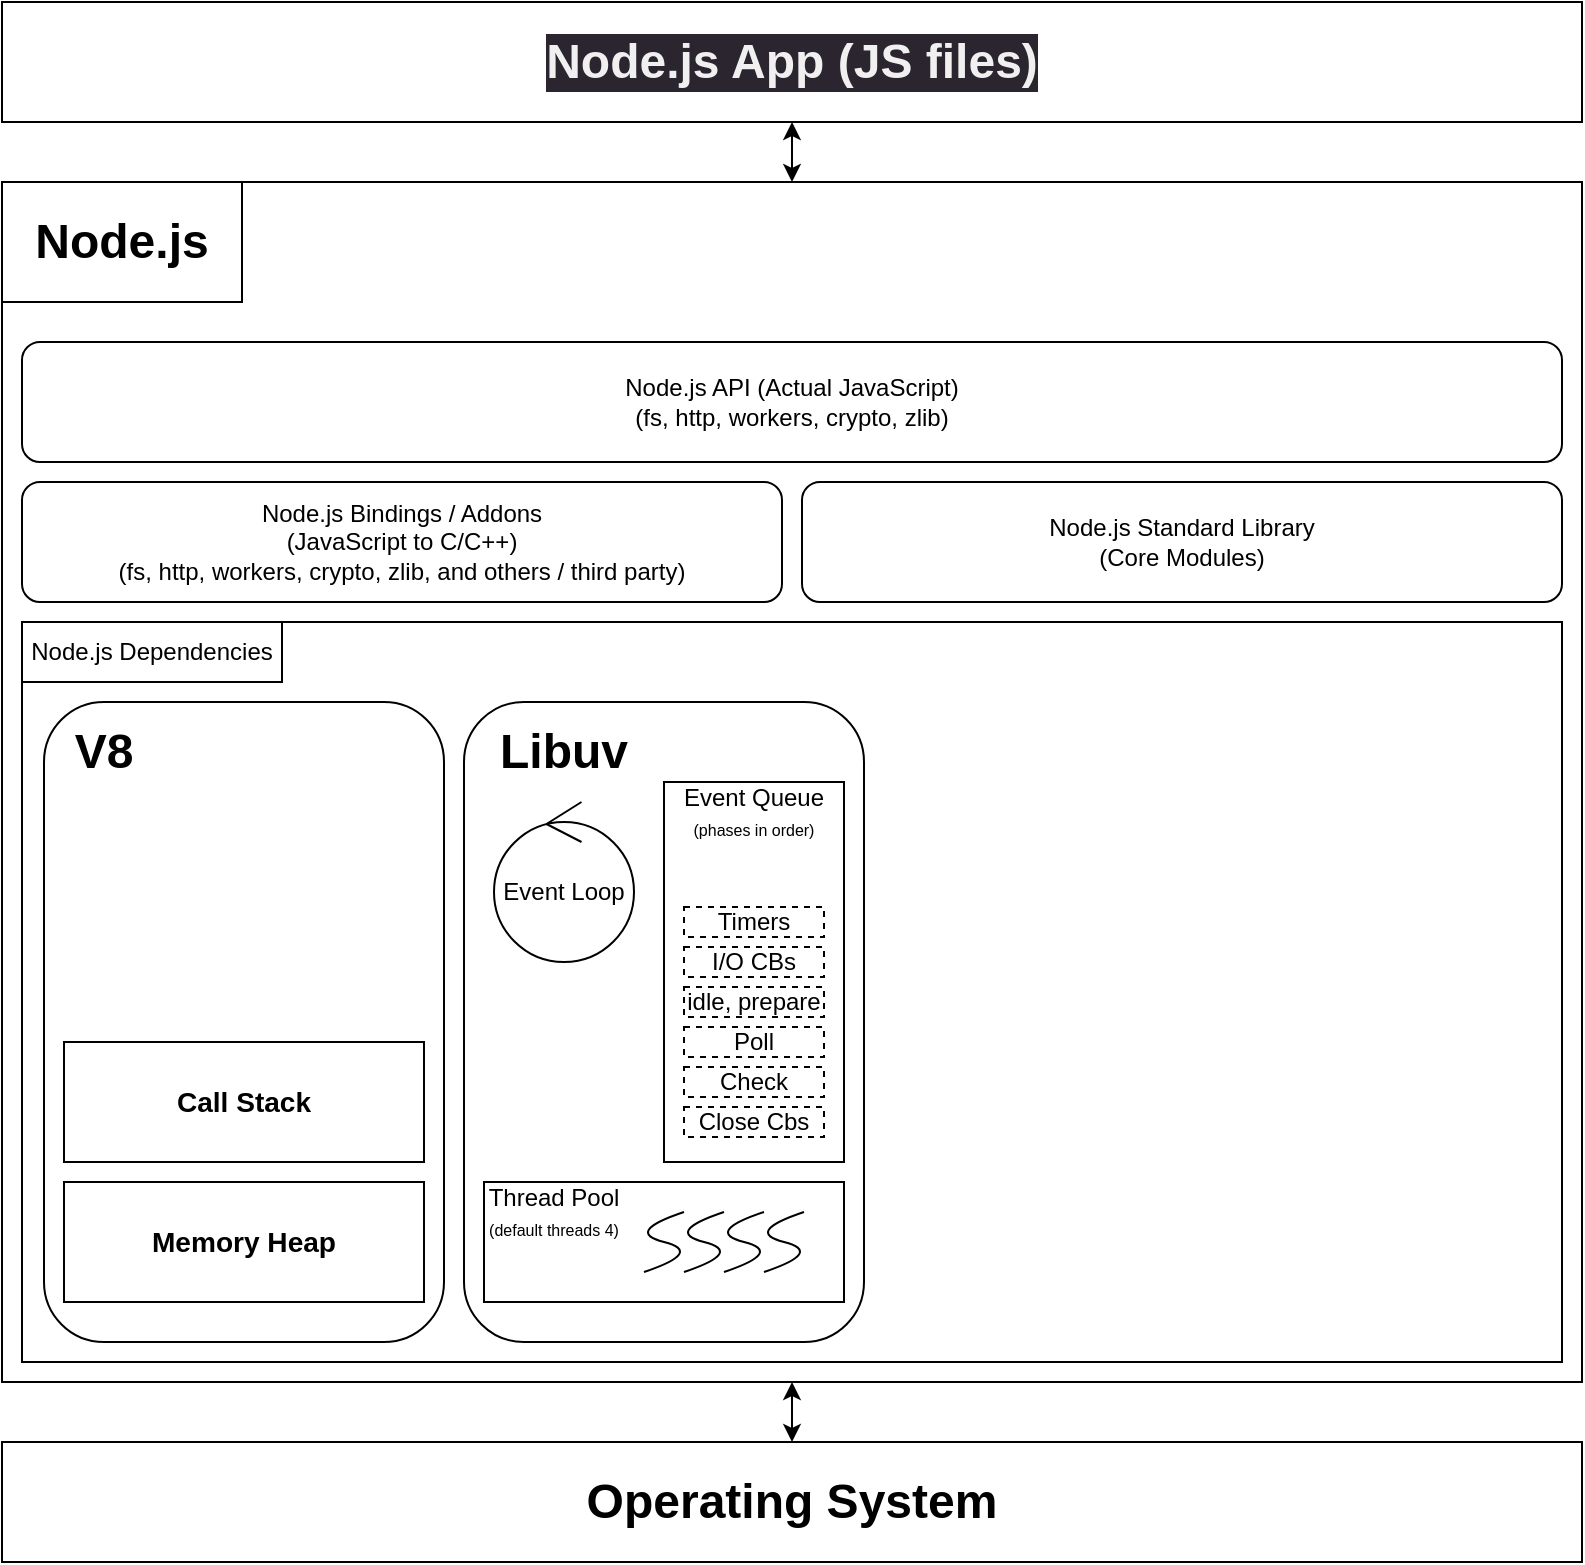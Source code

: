 <mxfile version="21.3.6" type="github">
  <diagram name="Page-1" id="nG4e7N0qLoZxv2Oh2Jfd">
    <mxGraphModel dx="1095" dy="702" grid="1" gridSize="10" guides="1" tooltips="1" connect="1" arrows="1" fold="1" page="1" pageScale="1" pageWidth="827" pageHeight="1169" math="0" shadow="0">
      <root>
        <mxCell id="0" />
        <mxCell id="1" parent="0" />
        <mxCell id="Y9WInYze6emRyN7cUV4Y-33" value="" style="edgeStyle=orthogonalEdgeStyle;rounded=0;orthogonalLoop=1;jettySize=auto;html=1;startArrow=classic;startFill=1;movable=0;resizable=0;rotatable=0;deletable=0;editable=0;locked=1;connectable=0;" edge="1" parent="1" source="Y9WInYze6emRyN7cUV4Y-3" target="Y9WInYze6emRyN7cUV4Y-32">
          <mxGeometry relative="1" as="geometry" />
        </mxCell>
        <mxCell id="Y9WInYze6emRyN7cUV4Y-3" value="" style="group;movable=0;resizable=0;rotatable=0;deletable=0;editable=0;locked=1;connectable=0;" vertex="1" connectable="0" parent="1">
          <mxGeometry x="19" y="230" width="790" height="600" as="geometry" />
        </mxCell>
        <mxCell id="Y9WInYze6emRyN7cUV4Y-1" value="&lt;h1&gt;&lt;br&gt;&lt;/h1&gt;" style="rounded=0;whiteSpace=wrap;html=1;movable=0;resizable=0;rotatable=0;deletable=0;editable=0;locked=1;connectable=0;" vertex="1" parent="Y9WInYze6emRyN7cUV4Y-3">
          <mxGeometry width="790" height="600" as="geometry" />
        </mxCell>
        <mxCell id="Y9WInYze6emRyN7cUV4Y-2" value="&lt;h1&gt;Node.js&lt;/h1&gt;" style="rounded=0;whiteSpace=wrap;html=1;movable=0;resizable=0;rotatable=0;deletable=0;editable=0;locked=1;connectable=0;" vertex="1" parent="Y9WInYze6emRyN7cUV4Y-3">
          <mxGeometry width="120" height="60" as="geometry" />
        </mxCell>
        <mxCell id="Y9WInYze6emRyN7cUV4Y-10" value="Node.js Standard Library&lt;br&gt;(Core Modules)" style="rounded=1;whiteSpace=wrap;html=1;movable=0;resizable=0;rotatable=0;deletable=0;editable=0;locked=1;connectable=0;" vertex="1" parent="Y9WInYze6emRyN7cUV4Y-3">
          <mxGeometry x="400" y="150" width="380" height="60" as="geometry" />
        </mxCell>
        <mxCell id="Y9WInYze6emRyN7cUV4Y-20" value="Node.js Bindings / Addons&lt;br&gt;(JavaScript to C/C++)&lt;br&gt;(fs, http, workers, crypto, zlib, and others / third party)" style="rounded=1;whiteSpace=wrap;html=1;movable=0;resizable=0;rotatable=0;deletable=0;editable=0;locked=1;connectable=0;" vertex="1" parent="Y9WInYze6emRyN7cUV4Y-3">
          <mxGeometry x="10" y="150" width="380" height="60" as="geometry" />
        </mxCell>
        <mxCell id="Y9WInYze6emRyN7cUV4Y-27" value="Node.js API (Actual JavaScript)&lt;br&gt;(fs, http, workers, crypto, zlib)" style="rounded=1;whiteSpace=wrap;html=1;movable=0;resizable=0;rotatable=0;deletable=0;editable=0;locked=1;connectable=0;" vertex="1" parent="Y9WInYze6emRyN7cUV4Y-3">
          <mxGeometry x="10" y="80" width="770" height="60" as="geometry" />
        </mxCell>
        <mxCell id="Y9WInYze6emRyN7cUV4Y-28" value="" style="rounded=0;whiteSpace=wrap;html=1;movable=0;resizable=0;rotatable=0;deletable=0;editable=0;locked=1;connectable=0;" vertex="1" parent="Y9WInYze6emRyN7cUV4Y-3">
          <mxGeometry x="10" y="220" width="770" height="370" as="geometry" />
        </mxCell>
        <mxCell id="Y9WInYze6emRyN7cUV4Y-29" value="Node.js Dependencies" style="rounded=0;whiteSpace=wrap;html=1;movable=0;resizable=0;rotatable=0;deletable=0;editable=0;locked=1;connectable=0;" vertex="1" parent="Y9WInYze6emRyN7cUV4Y-3">
          <mxGeometry x="10" y="220" width="130" height="30" as="geometry" />
        </mxCell>
        <mxCell id="Y9WInYze6emRyN7cUV4Y-13" value="&lt;meta charset=&quot;utf-8&quot;&gt;&lt;h1 style=&quot;border-color: rgb(0, 0, 0); color: rgb(240, 240, 240); font-family: Helvetica; font-style: normal; font-variant-ligatures: normal; font-variant-caps: normal; letter-spacing: normal; orphans: 2; text-align: center; text-indent: 0px; text-transform: none; widows: 2; word-spacing: 0px; -webkit-text-stroke-width: 0px; background-color: rgb(42, 37, 47); text-decoration-thickness: initial; text-decoration-style: initial; text-decoration-color: initial;&quot;&gt;Node.js App (JS files)&lt;/h1&gt;" style="whiteSpace=wrap;html=1;rounded=0;movable=0;resizable=0;rotatable=0;deletable=0;editable=0;locked=1;connectable=0;" vertex="1" parent="1">
          <mxGeometry x="19" y="140" width="790" height="60" as="geometry" />
        </mxCell>
        <mxCell id="Y9WInYze6emRyN7cUV4Y-14" value="" style="edgeStyle=orthogonalEdgeStyle;rounded=0;orthogonalLoop=1;jettySize=auto;html=1;startArrow=classic;startFill=1;movable=0;resizable=0;rotatable=0;deletable=0;editable=0;locked=1;connectable=0;" edge="1" parent="1" source="Y9WInYze6emRyN7cUV4Y-1" target="Y9WInYze6emRyN7cUV4Y-13">
          <mxGeometry relative="1" as="geometry" />
        </mxCell>
        <mxCell id="Y9WInYze6emRyN7cUV4Y-30" value="" style="rounded=1;whiteSpace=wrap;html=1;movable=0;resizable=0;rotatable=0;deletable=0;editable=0;locked=1;connectable=0;" vertex="1" parent="1">
          <mxGeometry x="40" y="490" width="200" height="320" as="geometry" />
        </mxCell>
        <mxCell id="Y9WInYze6emRyN7cUV4Y-32" value="&lt;h1&gt;Operating System&lt;/h1&gt;" style="whiteSpace=wrap;html=1;movable=0;resizable=0;rotatable=0;deletable=0;editable=0;locked=1;connectable=0;" vertex="1" parent="1">
          <mxGeometry x="19" y="860" width="790" height="60" as="geometry" />
        </mxCell>
        <mxCell id="Y9WInYze6emRyN7cUV4Y-35" value="&lt;h1&gt;V8&lt;/h1&gt;" style="text;html=1;strokeColor=none;fillColor=none;align=center;verticalAlign=middle;whiteSpace=wrap;rounded=0;movable=0;resizable=0;rotatable=0;deletable=0;editable=0;locked=1;connectable=0;" vertex="1" parent="1">
          <mxGeometry x="40" y="500" width="60" height="30" as="geometry" />
        </mxCell>
        <mxCell id="Y9WInYze6emRyN7cUV4Y-36" value="&lt;h3&gt;Memory Heap&lt;/h3&gt;" style="rounded=0;whiteSpace=wrap;html=1;movable=0;resizable=0;rotatable=0;deletable=0;editable=0;locked=1;connectable=0;" vertex="1" parent="1">
          <mxGeometry x="50" y="730" width="180" height="60" as="geometry" />
        </mxCell>
        <mxCell id="Y9WInYze6emRyN7cUV4Y-37" value="&lt;h3&gt;Call Stack&lt;/h3&gt;" style="rounded=0;whiteSpace=wrap;html=1;movable=0;resizable=0;rotatable=0;deletable=0;editable=0;locked=1;connectable=0;" vertex="1" parent="1">
          <mxGeometry x="50" y="660" width="180" height="60" as="geometry" />
        </mxCell>
        <mxCell id="Y9WInYze6emRyN7cUV4Y-39" value="" style="rounded=1;whiteSpace=wrap;html=1;movable=0;resizable=0;rotatable=0;deletable=0;editable=0;locked=1;connectable=0;" vertex="1" parent="1">
          <mxGeometry x="250" y="490" width="200" height="320" as="geometry" />
        </mxCell>
        <mxCell id="Y9WInYze6emRyN7cUV4Y-40" value="&lt;h1&gt;Libuv&lt;/h1&gt;" style="text;html=1;strokeColor=none;fillColor=none;align=center;verticalAlign=middle;whiteSpace=wrap;rounded=0;movable=0;resizable=0;rotatable=0;deletable=0;editable=0;locked=1;connectable=0;" vertex="1" parent="1">
          <mxGeometry x="270" y="500" width="60" height="30" as="geometry" />
        </mxCell>
        <mxCell id="Y9WInYze6emRyN7cUV4Y-42" value="Event Loop" style="ellipse;shape=umlControl;whiteSpace=wrap;html=1;movable=0;resizable=0;rotatable=0;deletable=0;editable=0;locked=1;connectable=0;" vertex="1" parent="1">
          <mxGeometry x="265" y="540" width="70" height="80" as="geometry" />
        </mxCell>
        <mxCell id="Y9WInYze6emRyN7cUV4Y-43" value="" style="rounded=0;whiteSpace=wrap;html=1;fillStyle=auto;movable=0;resizable=0;rotatable=0;deletable=0;editable=0;locked=1;connectable=0;" vertex="1" parent="1">
          <mxGeometry x="350" y="530" width="90" height="190" as="geometry" />
        </mxCell>
        <mxCell id="Y9WInYze6emRyN7cUV4Y-44" value="Event Queue&lt;br&gt;&lt;font style=&quot;font-size: 8px;&quot;&gt;(phases in order)&lt;/font&gt;" style="text;html=1;strokeColor=none;fillColor=none;align=center;verticalAlign=middle;whiteSpace=wrap;rounded=0;movable=0;resizable=0;rotatable=0;deletable=0;editable=0;locked=1;connectable=0;" vertex="1" parent="1">
          <mxGeometry x="350" y="530" width="90" height="30" as="geometry" />
        </mxCell>
        <mxCell id="Y9WInYze6emRyN7cUV4Y-45" value="Timers" style="rounded=0;whiteSpace=wrap;html=1;dashed=1;movable=0;resizable=0;rotatable=0;deletable=0;editable=0;locked=1;connectable=0;" vertex="1" parent="1">
          <mxGeometry x="360" y="592.5" width="70" height="15" as="geometry" />
        </mxCell>
        <mxCell id="Y9WInYze6emRyN7cUV4Y-73" value="" style="group;movable=0;resizable=0;rotatable=0;deletable=0;editable=0;locked=1;connectable=0;" vertex="1" connectable="0" parent="1">
          <mxGeometry x="255" y="730" width="185" height="60" as="geometry" />
        </mxCell>
        <mxCell id="Y9WInYze6emRyN7cUV4Y-63" value="" style="rounded=0;whiteSpace=wrap;html=1;movable=0;resizable=0;rotatable=0;deletable=0;editable=0;locked=1;connectable=0;" vertex="1" parent="Y9WInYze6emRyN7cUV4Y-73">
          <mxGeometry x="5" width="180" height="60" as="geometry" />
        </mxCell>
        <mxCell id="Y9WInYze6emRyN7cUV4Y-68" value="" style="curved=1;endArrow=none;html=1;rounded=0;arcSize=10;endSize=6;targetPerimeterSpacing=0;endFill=0;movable=0;resizable=0;rotatable=0;deletable=0;editable=0;locked=1;connectable=0;" edge="1" parent="Y9WInYze6emRyN7cUV4Y-73">
          <mxGeometry width="50" height="50" relative="1" as="geometry">
            <mxPoint x="85" y="45" as="sourcePoint" />
            <mxPoint x="105" y="15" as="targetPoint" />
            <Array as="points">
              <mxPoint x="115" y="35" />
              <mxPoint x="75" y="25" />
            </Array>
          </mxGeometry>
        </mxCell>
        <mxCell id="Y9WInYze6emRyN7cUV4Y-64" value="Thread Pool&lt;br&gt;&lt;font style=&quot;font-size: 8px;&quot;&gt;(default threads 4)&lt;/font&gt;" style="text;html=1;strokeColor=none;fillColor=none;align=center;verticalAlign=middle;whiteSpace=wrap;rounded=0;movable=0;resizable=0;rotatable=0;deletable=0;editable=0;locked=1;connectable=0;" vertex="1" parent="Y9WInYze6emRyN7cUV4Y-73">
          <mxGeometry width="80" height="30" as="geometry" />
        </mxCell>
        <mxCell id="Y9WInYze6emRyN7cUV4Y-69" value="" style="curved=1;endArrow=none;html=1;rounded=0;arcSize=10;endSize=6;targetPerimeterSpacing=0;endFill=0;movable=0;resizable=0;rotatable=0;deletable=0;editable=0;locked=1;connectable=0;" edge="1" parent="Y9WInYze6emRyN7cUV4Y-73">
          <mxGeometry width="50" height="50" relative="1" as="geometry">
            <mxPoint x="105" y="45" as="sourcePoint" />
            <mxPoint x="125" y="15" as="targetPoint" />
            <Array as="points">
              <mxPoint x="135" y="35" />
              <mxPoint x="95" y="25" />
            </Array>
          </mxGeometry>
        </mxCell>
        <mxCell id="Y9WInYze6emRyN7cUV4Y-70" value="" style="curved=1;endArrow=none;html=1;rounded=0;arcSize=10;endSize=6;targetPerimeterSpacing=0;endFill=0;movable=0;resizable=0;rotatable=0;deletable=0;editable=0;locked=1;connectable=0;" edge="1" parent="Y9WInYze6emRyN7cUV4Y-73">
          <mxGeometry width="50" height="50" relative="1" as="geometry">
            <mxPoint x="125" y="45" as="sourcePoint" />
            <mxPoint x="145" y="15" as="targetPoint" />
            <Array as="points">
              <mxPoint x="155" y="35" />
              <mxPoint x="115" y="25" />
            </Array>
          </mxGeometry>
        </mxCell>
        <mxCell id="Y9WInYze6emRyN7cUV4Y-71" value="" style="curved=1;endArrow=none;html=1;rounded=0;arcSize=10;endSize=6;targetPerimeterSpacing=0;endFill=0;movable=0;resizable=0;rotatable=0;deletable=0;editable=0;locked=1;connectable=0;" edge="1" parent="Y9WInYze6emRyN7cUV4Y-73">
          <mxGeometry width="50" height="50" relative="1" as="geometry">
            <mxPoint x="145" y="45" as="sourcePoint" />
            <mxPoint x="165" y="15" as="targetPoint" />
            <Array as="points">
              <mxPoint x="175" y="35" />
              <mxPoint x="135" y="25" />
            </Array>
          </mxGeometry>
        </mxCell>
        <mxCell id="Y9WInYze6emRyN7cUV4Y-74" value="I/O CBs" style="rounded=0;whiteSpace=wrap;html=1;dashed=1;movable=0;resizable=0;rotatable=0;deletable=0;editable=0;locked=1;connectable=0;" vertex="1" parent="1">
          <mxGeometry x="360" y="612.5" width="70" height="15" as="geometry" />
        </mxCell>
        <mxCell id="Y9WInYze6emRyN7cUV4Y-75" value="idle, prepare" style="rounded=0;whiteSpace=wrap;html=1;dashed=1;movable=0;resizable=0;rotatable=0;deletable=0;editable=0;locked=1;connectable=0;" vertex="1" parent="1">
          <mxGeometry x="360" y="632.5" width="70" height="15" as="geometry" />
        </mxCell>
        <mxCell id="Y9WInYze6emRyN7cUV4Y-76" value="Poll" style="rounded=0;whiteSpace=wrap;html=1;dashed=1;movable=0;resizable=0;rotatable=0;deletable=0;editable=0;locked=1;connectable=0;" vertex="1" parent="1">
          <mxGeometry x="360" y="652.5" width="70" height="15" as="geometry" />
        </mxCell>
        <mxCell id="Y9WInYze6emRyN7cUV4Y-77" value="Check" style="rounded=0;whiteSpace=wrap;html=1;dashed=1;movable=0;resizable=0;rotatable=0;deletable=0;editable=0;locked=1;connectable=0;" vertex="1" parent="1">
          <mxGeometry x="360" y="672.5" width="70" height="15" as="geometry" />
        </mxCell>
        <mxCell id="Y9WInYze6emRyN7cUV4Y-78" value="Close Cbs" style="rounded=0;whiteSpace=wrap;html=1;dashed=1;movable=0;resizable=0;rotatable=0;deletable=0;editable=0;locked=1;connectable=0;" vertex="1" parent="1">
          <mxGeometry x="360" y="692.5" width="70" height="15" as="geometry" />
        </mxCell>
      </root>
    </mxGraphModel>
  </diagram>
</mxfile>
